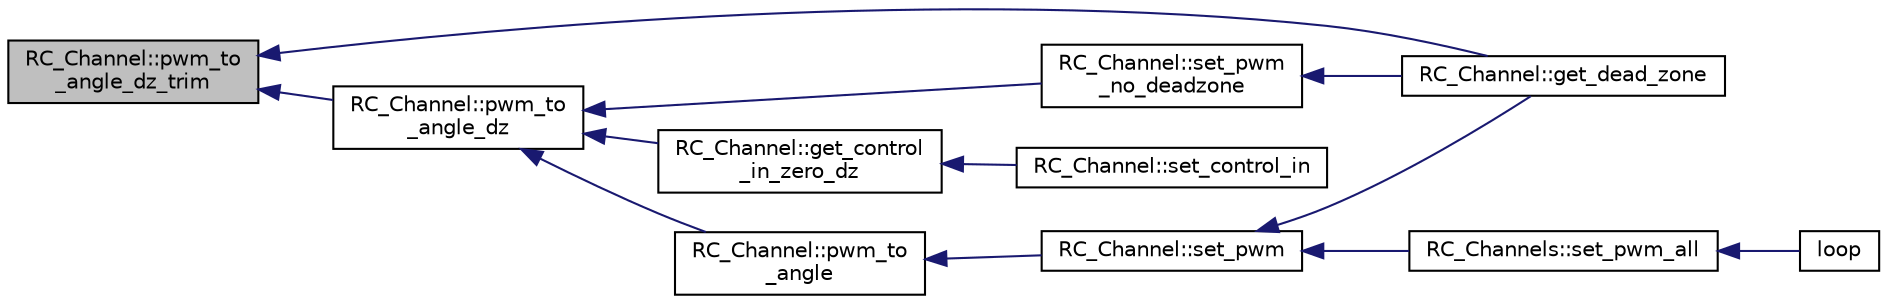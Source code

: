 digraph "RC_Channel::pwm_to_angle_dz_trim"
{
 // INTERACTIVE_SVG=YES
  edge [fontname="Helvetica",fontsize="10",labelfontname="Helvetica",labelfontsize="10"];
  node [fontname="Helvetica",fontsize="10",shape=record];
  rankdir="LR";
  Node1 [label="RC_Channel::pwm_to\l_angle_dz_trim",height=0.2,width=0.4,color="black", fillcolor="grey75", style="filled", fontcolor="black"];
  Node1 -> Node2 [dir="back",color="midnightblue",fontsize="10",style="solid",fontname="Helvetica"];
  Node2 [label="RC_Channel::get_dead_zone",height=0.2,width=0.4,color="black", fillcolor="white", style="filled",URL="$classRC__Channel.html#a93979db0af02390ff31977f344f55f1d"];
  Node1 -> Node3 [dir="back",color="midnightblue",fontsize="10",style="solid",fontname="Helvetica"];
  Node3 [label="RC_Channel::pwm_to\l_angle_dz",height=0.2,width=0.4,color="black", fillcolor="white", style="filled",URL="$classRC__Channel.html#abff1f42e3b1735cef70c8068ef272027"];
  Node3 -> Node4 [dir="back",color="midnightblue",fontsize="10",style="solid",fontname="Helvetica"];
  Node4 [label="RC_Channel::get_control\l_in_zero_dz",height=0.2,width=0.4,color="black", fillcolor="white", style="filled",URL="$classRC__Channel.html#a524b498fb675992af086140d0704290d"];
  Node4 -> Node5 [dir="back",color="midnightblue",fontsize="10",style="solid",fontname="Helvetica"];
  Node5 [label="RC_Channel::set_control_in",height=0.2,width=0.4,color="black", fillcolor="white", style="filled",URL="$classRC__Channel.html#a3d07156b0d6178231c856bdfac772035"];
  Node3 -> Node6 [dir="back",color="midnightblue",fontsize="10",style="solid",fontname="Helvetica"];
  Node6 [label="RC_Channel::pwm_to\l_angle",height=0.2,width=0.4,color="black", fillcolor="white", style="filled",URL="$classRC__Channel.html#a5a48b57daab9a0b5feac13af9c8b768d"];
  Node6 -> Node7 [dir="back",color="midnightblue",fontsize="10",style="solid",fontname="Helvetica"];
  Node7 [label="RC_Channel::set_pwm",height=0.2,width=0.4,color="black", fillcolor="white", style="filled",URL="$classRC__Channel.html#a1e19754a0ea244150053da90f6f03c52"];
  Node7 -> Node2 [dir="back",color="midnightblue",fontsize="10",style="solid",fontname="Helvetica"];
  Node7 -> Node8 [dir="back",color="midnightblue",fontsize="10",style="solid",fontname="Helvetica"];
  Node8 [label="RC_Channels::set_pwm_all",height=0.2,width=0.4,color="black", fillcolor="white", style="filled",URL="$classRC__Channels.html#a756afe265686eb1085d8adb7b01bfbd2"];
  Node8 -> Node9 [dir="back",color="midnightblue",fontsize="10",style="solid",fontname="Helvetica"];
  Node9 [label="loop",height=0.2,width=0.4,color="black", fillcolor="white", style="filled",URL="$examples_2RC__Channel_2RC__Channel_8cpp.html#afe461d27b9c48d5921c00d521181f12f"];
  Node3 -> Node10 [dir="back",color="midnightblue",fontsize="10",style="solid",fontname="Helvetica"];
  Node10 [label="RC_Channel::set_pwm\l_no_deadzone",height=0.2,width=0.4,color="black", fillcolor="white", style="filled",URL="$classRC__Channel.html#a6335f1eb053134fc11184f9c4d0a1f09"];
  Node10 -> Node2 [dir="back",color="midnightblue",fontsize="10",style="solid",fontname="Helvetica"];
}
